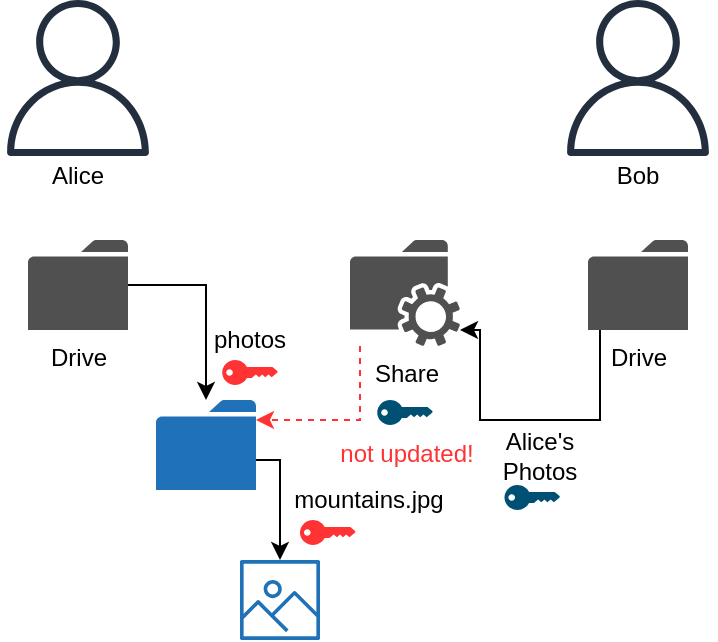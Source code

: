 <mxfile version="14.5.1" type="device"><diagram id="g3J1ekXGROOLExW3GLxt" name="Seite-1"><mxGraphModel dx="622" dy="553" grid="1" gridSize="10" guides="1" tooltips="1" connect="1" arrows="1" fold="1" page="1" pageScale="1" pageWidth="827" pageHeight="1169" math="0" shadow="0"><root><mxCell id="0"/><mxCell id="1" parent="0"/><mxCell id="epE2G2SlUqCjJAG2-Jjr-4" value="" style="outlineConnect=0;fontColor=#232F3E;gradientColor=none;fillColor=#232F3E;strokeColor=none;dashed=0;verticalLabelPosition=bottom;verticalAlign=top;align=center;html=1;fontSize=12;fontStyle=0;aspect=fixed;pointerEvents=1;shape=mxgraph.aws4.user;" parent="1" vertex="1"><mxGeometry x="120" y="200" width="78" height="78" as="geometry"/></mxCell><mxCell id="epE2G2SlUqCjJAG2-Jjr-5" value="Alice" style="text;html=1;strokeColor=none;fillColor=none;align=center;verticalAlign=middle;whiteSpace=wrap;rounded=0;" parent="1" vertex="1"><mxGeometry x="139" y="278" width="40" height="20" as="geometry"/></mxCell><mxCell id="epE2G2SlUqCjJAG2-Jjr-10" style="edgeStyle=orthogonalEdgeStyle;rounded=0;orthogonalLoop=1;jettySize=auto;html=1;" parent="1" source="epE2G2SlUqCjJAG2-Jjr-8" target="epE2G2SlUqCjJAG2-Jjr-9" edge="1"><mxGeometry relative="1" as="geometry"><Array as="points"><mxPoint x="223" y="343"/></Array></mxGeometry></mxCell><mxCell id="epE2G2SlUqCjJAG2-Jjr-8" value="Drive" style="pointerEvents=1;shadow=0;dashed=0;html=1;strokeColor=none;fillColor=#505050;labelPosition=center;verticalLabelPosition=bottom;verticalAlign=top;outlineConnect=0;align=center;shape=mxgraph.office.concepts.folder;" parent="1" vertex="1"><mxGeometry x="134" y="320" width="50" height="45" as="geometry"/></mxCell><mxCell id="epE2G2SlUqCjJAG2-Jjr-12" style="edgeStyle=orthogonalEdgeStyle;rounded=0;orthogonalLoop=1;jettySize=auto;html=1;" parent="1" source="epE2G2SlUqCjJAG2-Jjr-9" target="epE2G2SlUqCjJAG2-Jjr-11" edge="1"><mxGeometry relative="1" as="geometry"><mxPoint x="260" y="445" as="sourcePoint"/><Array as="points"><mxPoint x="260" y="430"/></Array></mxGeometry></mxCell><mxCell id="epE2G2SlUqCjJAG2-Jjr-9" value="" style="pointerEvents=1;shadow=0;dashed=0;html=1;strokeColor=none;labelPosition=center;verticalLabelPosition=bottom;verticalAlign=top;outlineConnect=0;align=center;shape=mxgraph.office.concepts.folder;fillColor=#2072B8;" parent="1" vertex="1"><mxGeometry x="198" y="400" width="50" height="45" as="geometry"/></mxCell><mxCell id="epE2G2SlUqCjJAG2-Jjr-11" value="" style="outlineConnect=0;fontColor=#232F3E;gradientColor=none;strokeColor=none;dashed=0;verticalLabelPosition=bottom;verticalAlign=top;align=center;html=1;fontSize=12;fontStyle=0;aspect=fixed;pointerEvents=1;shape=mxgraph.aws4.container_registry_image;fillColor=#2072B8;" parent="1" vertex="1"><mxGeometry x="240" y="480" width="40" height="40" as="geometry"/></mxCell><mxCell id="epE2G2SlUqCjJAG2-Jjr-14" value="photos" style="text;html=1;strokeColor=none;fillColor=none;align=center;verticalAlign=middle;whiteSpace=wrap;rounded=0;" parent="1" vertex="1"><mxGeometry x="220" y="360" width="50" height="20" as="geometry"/></mxCell><mxCell id="epE2G2SlUqCjJAG2-Jjr-15" value="mountains.jpg" style="text;html=1;strokeColor=none;fillColor=none;align=center;verticalAlign=middle;whiteSpace=wrap;rounded=0;" parent="1" vertex="1"><mxGeometry x="258.89" y="440" width="91.11" height="20" as="geometry"/></mxCell><mxCell id="epE2G2SlUqCjJAG2-Jjr-16" value="" style="outlineConnect=0;fontColor=#232F3E;gradientColor=none;fillColor=#232F3E;strokeColor=none;dashed=0;verticalLabelPosition=bottom;verticalAlign=top;align=center;html=1;fontSize=12;fontStyle=0;aspect=fixed;pointerEvents=1;shape=mxgraph.aws4.user;" parent="1" vertex="1"><mxGeometry x="400" y="200" width="78" height="78" as="geometry"/></mxCell><mxCell id="epE2G2SlUqCjJAG2-Jjr-17" value="Bob" style="text;html=1;strokeColor=none;fillColor=none;align=center;verticalAlign=middle;whiteSpace=wrap;rounded=0;" parent="1" vertex="1"><mxGeometry x="419" y="278" width="40" height="20" as="geometry"/></mxCell><mxCell id="9QumGsT66zy5JGcqnrbD-10" style="edgeStyle=orthogonalEdgeStyle;rounded=0;orthogonalLoop=1;jettySize=auto;html=1;" parent="1" source="epE2G2SlUqCjJAG2-Jjr-18" target="9QumGsT66zy5JGcqnrbD-4" edge="1"><mxGeometry relative="1" as="geometry"><Array as="points"><mxPoint x="420" y="410"/><mxPoint x="360" y="410"/><mxPoint x="360" y="365"/></Array></mxGeometry></mxCell><mxCell id="epE2G2SlUqCjJAG2-Jjr-18" value="Drive" style="pointerEvents=1;shadow=0;dashed=0;html=1;strokeColor=none;fillColor=#505050;labelPosition=center;verticalLabelPosition=bottom;verticalAlign=top;outlineConnect=0;align=center;shape=mxgraph.office.concepts.folder;" parent="1" vertex="1"><mxGeometry x="414" y="320" width="50" height="45" as="geometry"/></mxCell><mxCell id="9QumGsT66zy5JGcqnrbD-1" value="&lt;font color=&quot;#ff3333&quot;&gt;not updated!&lt;/font&gt;" style="points=[[0,0.5,0],[0.24,0,0],[0.5,0.28,0],[0.995,0.475,0],[0.5,0.72,0],[0.24,1,0]];verticalLabelPosition=bottom;html=1;verticalAlign=top;aspect=fixed;align=center;pointerEvents=1;shape=mxgraph.cisco19.key;fillColor=#005073;strokeColor=none;" parent="1" vertex="1"><mxGeometry x="308.61" y="400" width="27.78" height="12.5" as="geometry"/></mxCell><mxCell id="9QumGsT66zy5JGcqnrbD-2" value="" style="points=[[0,0.5,0],[0.24,0,0],[0.5,0.28,0],[0.995,0.475,0],[0.5,0.72,0],[0.24,1,0]];verticalLabelPosition=bottom;html=1;verticalAlign=top;aspect=fixed;align=center;pointerEvents=1;shape=mxgraph.cisco19.key;strokeColor=none;fillColor=#FF3333;" parent="1" vertex="1"><mxGeometry x="270" y="460" width="27.78" height="12.5" as="geometry"/></mxCell><mxCell id="9QumGsT66zy5JGcqnrbD-5" style="edgeStyle=orthogonalEdgeStyle;rounded=0;orthogonalLoop=1;jettySize=auto;html=1;dashed=1;strokeColor=#FF3333;" parent="1" source="9QumGsT66zy5JGcqnrbD-4" target="epE2G2SlUqCjJAG2-Jjr-9" edge="1"><mxGeometry relative="1" as="geometry"><Array as="points"><mxPoint x="300" y="410"/></Array></mxGeometry></mxCell><mxCell id="9QumGsT66zy5JGcqnrbD-4" value="Share" style="pointerEvents=1;shadow=0;dashed=0;html=1;strokeColor=none;fillColor=#505050;labelPosition=center;verticalLabelPosition=bottom;verticalAlign=top;outlineConnect=0;align=center;shape=mxgraph.office.services.network_file_share_service;" parent="1" vertex="1"><mxGeometry x="295" y="320" width="55" height="53" as="geometry"/></mxCell><mxCell id="9QumGsT66zy5JGcqnrbD-6" value="" style="points=[[0,0.5,0],[0.24,0,0],[0.5,0.28,0],[0.995,0.475,0],[0.5,0.72,0],[0.24,1,0]];verticalLabelPosition=bottom;html=1;verticalAlign=top;aspect=fixed;align=center;pointerEvents=1;shape=mxgraph.cisco19.key;strokeColor=none;fillColor=#FF3333;" parent="1" vertex="1"><mxGeometry x="231.11" y="380" width="27.78" height="12.5" as="geometry"/></mxCell><mxCell id="9QumGsT66zy5JGcqnrbD-11" value="Alice's Photos" style="text;html=1;strokeColor=none;fillColor=none;align=center;verticalAlign=middle;whiteSpace=wrap;rounded=0;" parent="1" vertex="1"><mxGeometry x="370" y="412.5" width="40" height="30" as="geometry"/></mxCell><mxCell id="9QumGsT66zy5JGcqnrbD-12" value="" style="points=[[0,0.5,0],[0.24,0,0],[0.5,0.28,0],[0.995,0.475,0],[0.5,0.72,0],[0.24,1,0]];verticalLabelPosition=bottom;html=1;verticalAlign=top;aspect=fixed;align=center;pointerEvents=1;shape=mxgraph.cisco19.key;fillColor=#005073;strokeColor=none;" parent="1" vertex="1"><mxGeometry x="372.22" y="442.5" width="27.78" height="12.5" as="geometry"/></mxCell></root></mxGraphModel></diagram></mxfile>